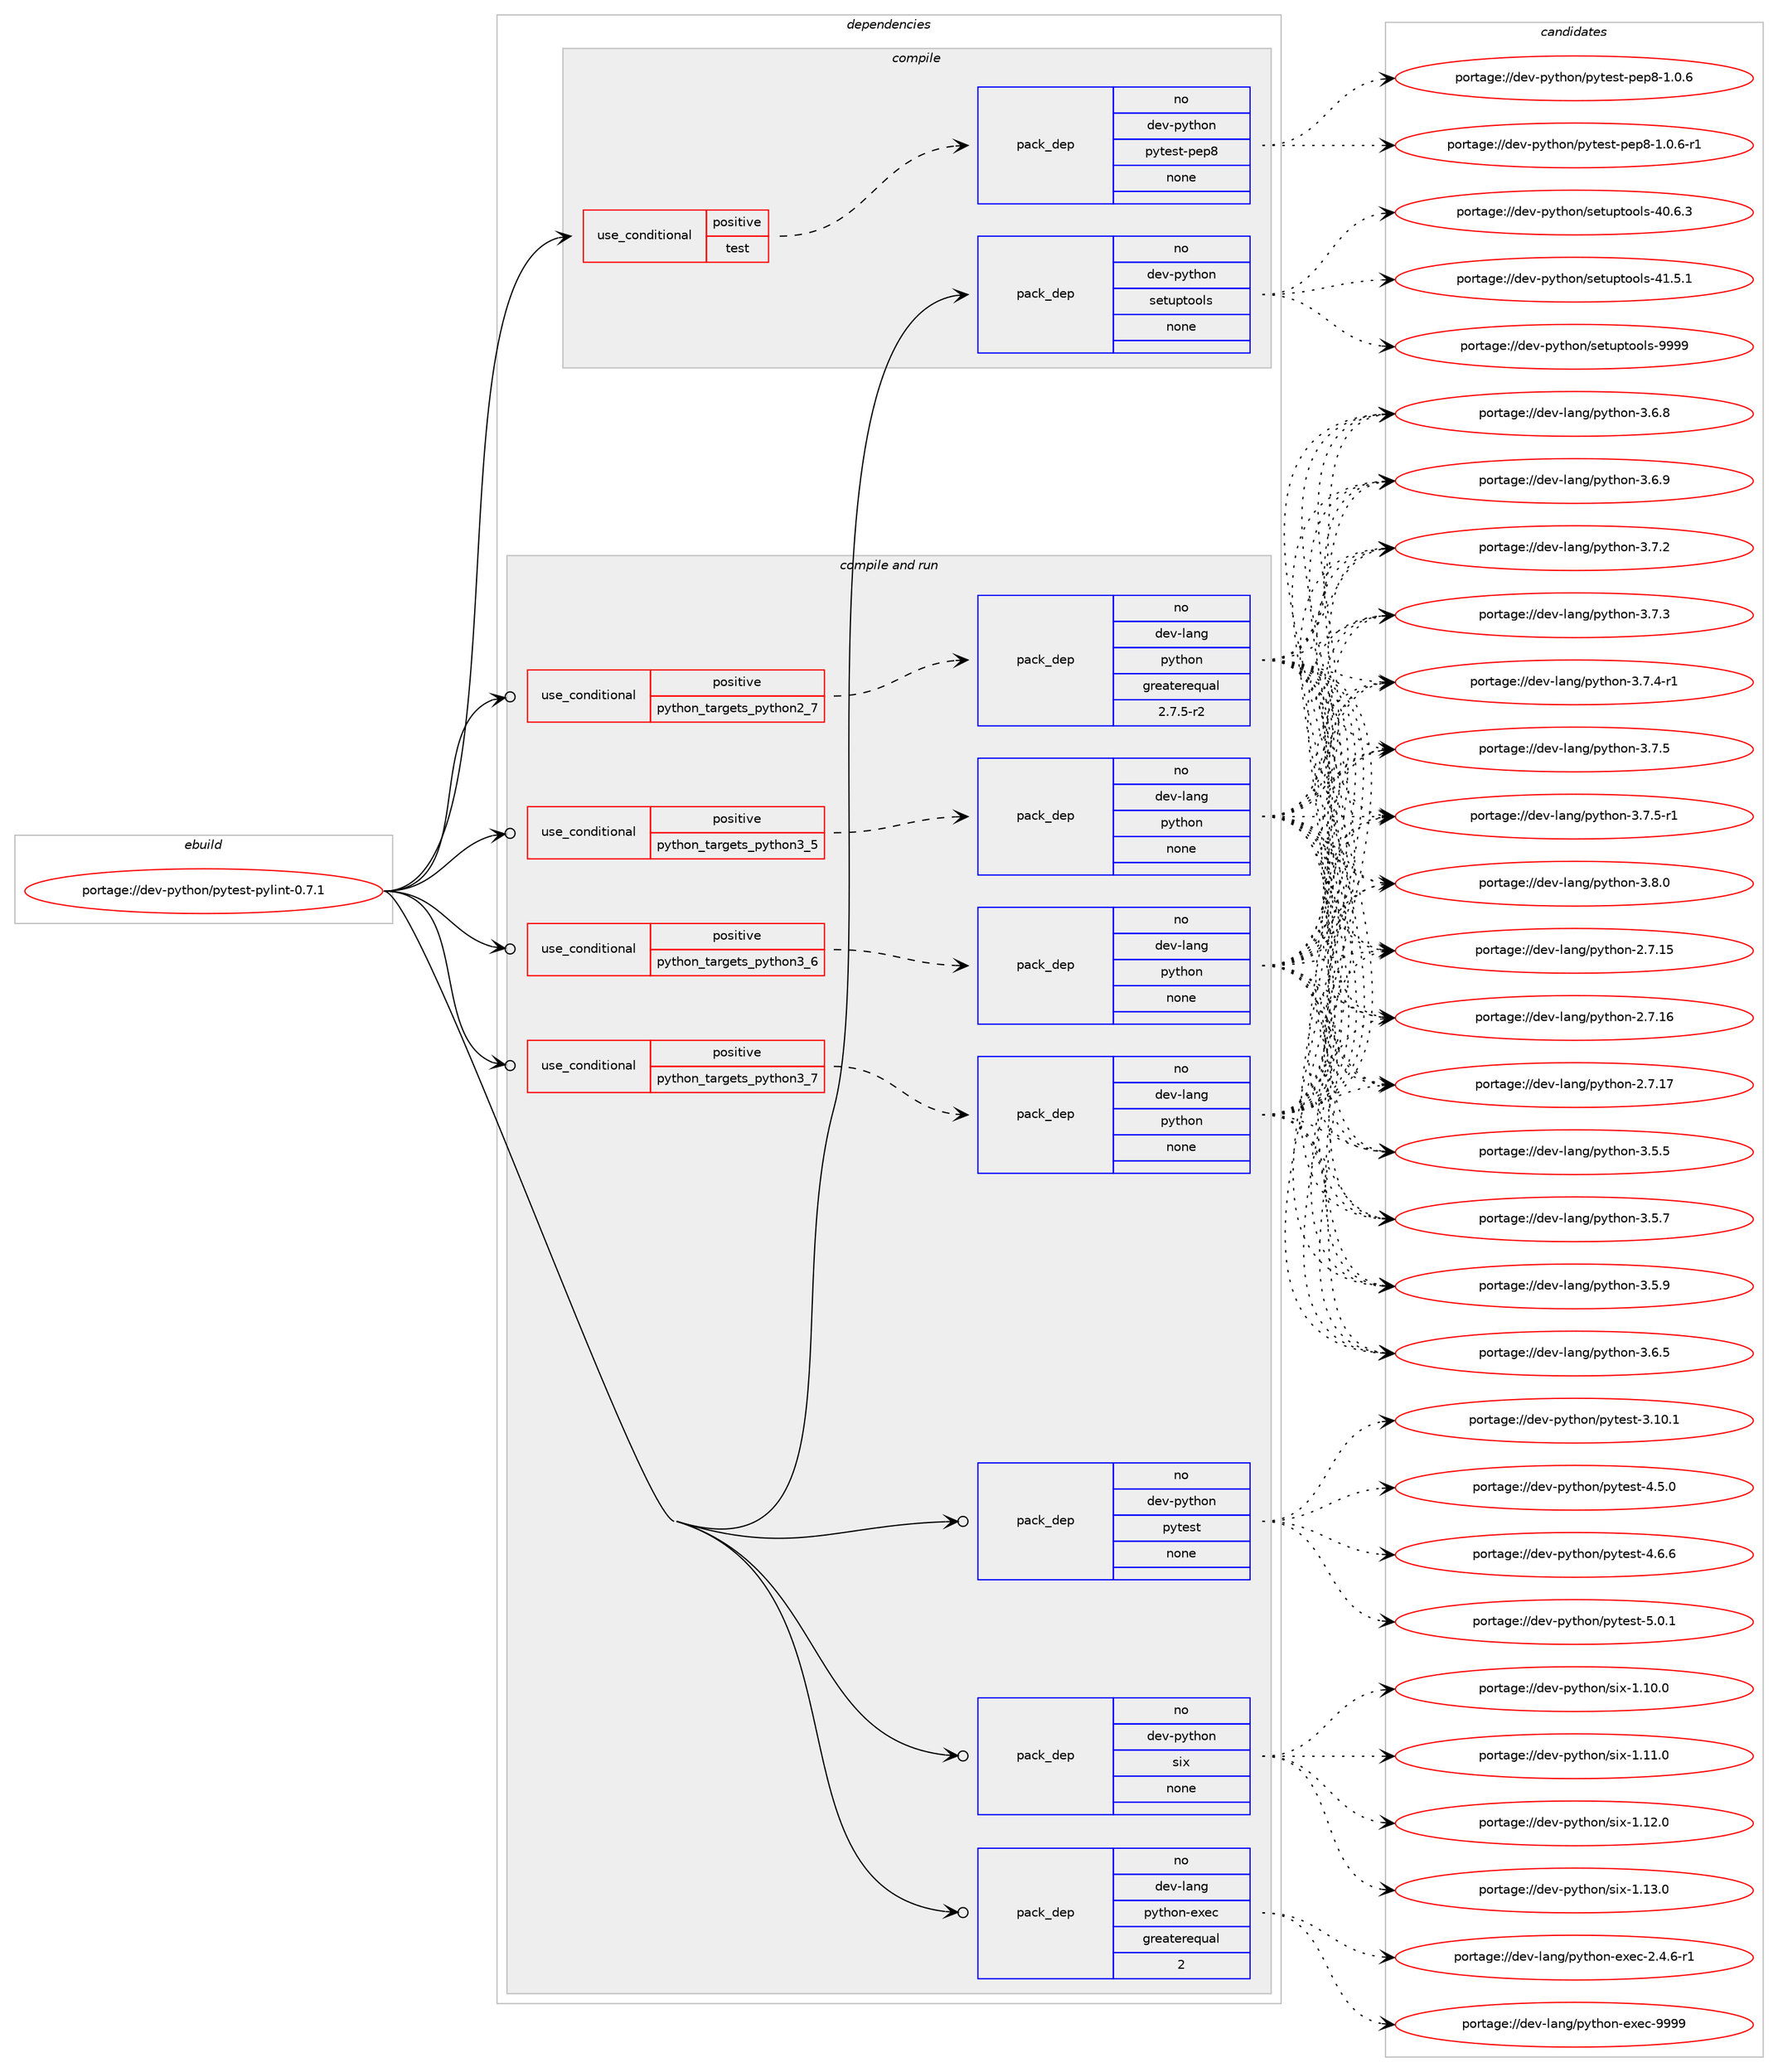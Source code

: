digraph prolog {

# *************
# Graph options
# *************

newrank=true;
concentrate=true;
compound=true;
graph [rankdir=LR,fontname=Helvetica,fontsize=10,ranksep=1.5];#, ranksep=2.5, nodesep=0.2];
edge  [arrowhead=vee];
node  [fontname=Helvetica,fontsize=10];

# **********
# The ebuild
# **********

subgraph cluster_leftcol {
color=gray;
rank=same;
label=<<i>ebuild</i>>;
id [label="portage://dev-python/pytest-pylint-0.7.1", color=red, width=4, href="../dev-python/pytest-pylint-0.7.1.svg"];
}

# ****************
# The dependencies
# ****************

subgraph cluster_midcol {
color=gray;
label=<<i>dependencies</i>>;
subgraph cluster_compile {
fillcolor="#eeeeee";
style=filled;
label=<<i>compile</i>>;
subgraph cond36460 {
dependency164767 [label=<<TABLE BORDER="0" CELLBORDER="1" CELLSPACING="0" CELLPADDING="4"><TR><TD ROWSPAN="3" CELLPADDING="10">use_conditional</TD></TR><TR><TD>positive</TD></TR><TR><TD>test</TD></TR></TABLE>>, shape=none, color=red];
subgraph pack124920 {
dependency164768 [label=<<TABLE BORDER="0" CELLBORDER="1" CELLSPACING="0" CELLPADDING="4" WIDTH="220"><TR><TD ROWSPAN="6" CELLPADDING="30">pack_dep</TD></TR><TR><TD WIDTH="110">no</TD></TR><TR><TD>dev-python</TD></TR><TR><TD>pytest-pep8</TD></TR><TR><TD>none</TD></TR><TR><TD></TD></TR></TABLE>>, shape=none, color=blue];
}
dependency164767:e -> dependency164768:w [weight=20,style="dashed",arrowhead="vee"];
}
id:e -> dependency164767:w [weight=20,style="solid",arrowhead="vee"];
subgraph pack124921 {
dependency164769 [label=<<TABLE BORDER="0" CELLBORDER="1" CELLSPACING="0" CELLPADDING="4" WIDTH="220"><TR><TD ROWSPAN="6" CELLPADDING="30">pack_dep</TD></TR><TR><TD WIDTH="110">no</TD></TR><TR><TD>dev-python</TD></TR><TR><TD>setuptools</TD></TR><TR><TD>none</TD></TR><TR><TD></TD></TR></TABLE>>, shape=none, color=blue];
}
id:e -> dependency164769:w [weight=20,style="solid",arrowhead="vee"];
}
subgraph cluster_compileandrun {
fillcolor="#eeeeee";
style=filled;
label=<<i>compile and run</i>>;
subgraph cond36461 {
dependency164770 [label=<<TABLE BORDER="0" CELLBORDER="1" CELLSPACING="0" CELLPADDING="4"><TR><TD ROWSPAN="3" CELLPADDING="10">use_conditional</TD></TR><TR><TD>positive</TD></TR><TR><TD>python_targets_python2_7</TD></TR></TABLE>>, shape=none, color=red];
subgraph pack124922 {
dependency164771 [label=<<TABLE BORDER="0" CELLBORDER="1" CELLSPACING="0" CELLPADDING="4" WIDTH="220"><TR><TD ROWSPAN="6" CELLPADDING="30">pack_dep</TD></TR><TR><TD WIDTH="110">no</TD></TR><TR><TD>dev-lang</TD></TR><TR><TD>python</TD></TR><TR><TD>greaterequal</TD></TR><TR><TD>2.7.5-r2</TD></TR></TABLE>>, shape=none, color=blue];
}
dependency164770:e -> dependency164771:w [weight=20,style="dashed",arrowhead="vee"];
}
id:e -> dependency164770:w [weight=20,style="solid",arrowhead="odotvee"];
subgraph cond36462 {
dependency164772 [label=<<TABLE BORDER="0" CELLBORDER="1" CELLSPACING="0" CELLPADDING="4"><TR><TD ROWSPAN="3" CELLPADDING="10">use_conditional</TD></TR><TR><TD>positive</TD></TR><TR><TD>python_targets_python3_5</TD></TR></TABLE>>, shape=none, color=red];
subgraph pack124923 {
dependency164773 [label=<<TABLE BORDER="0" CELLBORDER="1" CELLSPACING="0" CELLPADDING="4" WIDTH="220"><TR><TD ROWSPAN="6" CELLPADDING="30">pack_dep</TD></TR><TR><TD WIDTH="110">no</TD></TR><TR><TD>dev-lang</TD></TR><TR><TD>python</TD></TR><TR><TD>none</TD></TR><TR><TD></TD></TR></TABLE>>, shape=none, color=blue];
}
dependency164772:e -> dependency164773:w [weight=20,style="dashed",arrowhead="vee"];
}
id:e -> dependency164772:w [weight=20,style="solid",arrowhead="odotvee"];
subgraph cond36463 {
dependency164774 [label=<<TABLE BORDER="0" CELLBORDER="1" CELLSPACING="0" CELLPADDING="4"><TR><TD ROWSPAN="3" CELLPADDING="10">use_conditional</TD></TR><TR><TD>positive</TD></TR><TR><TD>python_targets_python3_6</TD></TR></TABLE>>, shape=none, color=red];
subgraph pack124924 {
dependency164775 [label=<<TABLE BORDER="0" CELLBORDER="1" CELLSPACING="0" CELLPADDING="4" WIDTH="220"><TR><TD ROWSPAN="6" CELLPADDING="30">pack_dep</TD></TR><TR><TD WIDTH="110">no</TD></TR><TR><TD>dev-lang</TD></TR><TR><TD>python</TD></TR><TR><TD>none</TD></TR><TR><TD></TD></TR></TABLE>>, shape=none, color=blue];
}
dependency164774:e -> dependency164775:w [weight=20,style="dashed",arrowhead="vee"];
}
id:e -> dependency164774:w [weight=20,style="solid",arrowhead="odotvee"];
subgraph cond36464 {
dependency164776 [label=<<TABLE BORDER="0" CELLBORDER="1" CELLSPACING="0" CELLPADDING="4"><TR><TD ROWSPAN="3" CELLPADDING="10">use_conditional</TD></TR><TR><TD>positive</TD></TR><TR><TD>python_targets_python3_7</TD></TR></TABLE>>, shape=none, color=red];
subgraph pack124925 {
dependency164777 [label=<<TABLE BORDER="0" CELLBORDER="1" CELLSPACING="0" CELLPADDING="4" WIDTH="220"><TR><TD ROWSPAN="6" CELLPADDING="30">pack_dep</TD></TR><TR><TD WIDTH="110">no</TD></TR><TR><TD>dev-lang</TD></TR><TR><TD>python</TD></TR><TR><TD>none</TD></TR><TR><TD></TD></TR></TABLE>>, shape=none, color=blue];
}
dependency164776:e -> dependency164777:w [weight=20,style="dashed",arrowhead="vee"];
}
id:e -> dependency164776:w [weight=20,style="solid",arrowhead="odotvee"];
subgraph pack124926 {
dependency164778 [label=<<TABLE BORDER="0" CELLBORDER="1" CELLSPACING="0" CELLPADDING="4" WIDTH="220"><TR><TD ROWSPAN="6" CELLPADDING="30">pack_dep</TD></TR><TR><TD WIDTH="110">no</TD></TR><TR><TD>dev-lang</TD></TR><TR><TD>python-exec</TD></TR><TR><TD>greaterequal</TD></TR><TR><TD>2</TD></TR></TABLE>>, shape=none, color=blue];
}
id:e -> dependency164778:w [weight=20,style="solid",arrowhead="odotvee"];
subgraph pack124927 {
dependency164779 [label=<<TABLE BORDER="0" CELLBORDER="1" CELLSPACING="0" CELLPADDING="4" WIDTH="220"><TR><TD ROWSPAN="6" CELLPADDING="30">pack_dep</TD></TR><TR><TD WIDTH="110">no</TD></TR><TR><TD>dev-python</TD></TR><TR><TD>pytest</TD></TR><TR><TD>none</TD></TR><TR><TD></TD></TR></TABLE>>, shape=none, color=blue];
}
id:e -> dependency164779:w [weight=20,style="solid",arrowhead="odotvee"];
subgraph pack124928 {
dependency164780 [label=<<TABLE BORDER="0" CELLBORDER="1" CELLSPACING="0" CELLPADDING="4" WIDTH="220"><TR><TD ROWSPAN="6" CELLPADDING="30">pack_dep</TD></TR><TR><TD WIDTH="110">no</TD></TR><TR><TD>dev-python</TD></TR><TR><TD>six</TD></TR><TR><TD>none</TD></TR><TR><TD></TD></TR></TABLE>>, shape=none, color=blue];
}
id:e -> dependency164780:w [weight=20,style="solid",arrowhead="odotvee"];
}
subgraph cluster_run {
fillcolor="#eeeeee";
style=filled;
label=<<i>run</i>>;
}
}

# **************
# The candidates
# **************

subgraph cluster_choices {
rank=same;
color=gray;
label=<<i>candidates</i>>;

subgraph choice124920 {
color=black;
nodesep=1;
choiceportage10010111845112121116104111110471121211161011151164511210111256454946484654 [label="portage://dev-python/pytest-pep8-1.0.6", color=red, width=4,href="../dev-python/pytest-pep8-1.0.6.svg"];
choiceportage100101118451121211161041111104711212111610111511645112101112564549464846544511449 [label="portage://dev-python/pytest-pep8-1.0.6-r1", color=red, width=4,href="../dev-python/pytest-pep8-1.0.6-r1.svg"];
dependency164768:e -> choiceportage10010111845112121116104111110471121211161011151164511210111256454946484654:w [style=dotted,weight="100"];
dependency164768:e -> choiceportage100101118451121211161041111104711212111610111511645112101112564549464846544511449:w [style=dotted,weight="100"];
}
subgraph choice124921 {
color=black;
nodesep=1;
choiceportage100101118451121211161041111104711510111611711211611111110811545524846544651 [label="portage://dev-python/setuptools-40.6.3", color=red, width=4,href="../dev-python/setuptools-40.6.3.svg"];
choiceportage100101118451121211161041111104711510111611711211611111110811545524946534649 [label="portage://dev-python/setuptools-41.5.1", color=red, width=4,href="../dev-python/setuptools-41.5.1.svg"];
choiceportage10010111845112121116104111110471151011161171121161111111081154557575757 [label="portage://dev-python/setuptools-9999", color=red, width=4,href="../dev-python/setuptools-9999.svg"];
dependency164769:e -> choiceportage100101118451121211161041111104711510111611711211611111110811545524846544651:w [style=dotted,weight="100"];
dependency164769:e -> choiceportage100101118451121211161041111104711510111611711211611111110811545524946534649:w [style=dotted,weight="100"];
dependency164769:e -> choiceportage10010111845112121116104111110471151011161171121161111111081154557575757:w [style=dotted,weight="100"];
}
subgraph choice124922 {
color=black;
nodesep=1;
choiceportage10010111845108971101034711212111610411111045504655464953 [label="portage://dev-lang/python-2.7.15", color=red, width=4,href="../dev-lang/python-2.7.15.svg"];
choiceportage10010111845108971101034711212111610411111045504655464954 [label="portage://dev-lang/python-2.7.16", color=red, width=4,href="../dev-lang/python-2.7.16.svg"];
choiceportage10010111845108971101034711212111610411111045504655464955 [label="portage://dev-lang/python-2.7.17", color=red, width=4,href="../dev-lang/python-2.7.17.svg"];
choiceportage100101118451089711010347112121116104111110455146534653 [label="portage://dev-lang/python-3.5.5", color=red, width=4,href="../dev-lang/python-3.5.5.svg"];
choiceportage100101118451089711010347112121116104111110455146534655 [label="portage://dev-lang/python-3.5.7", color=red, width=4,href="../dev-lang/python-3.5.7.svg"];
choiceportage100101118451089711010347112121116104111110455146534657 [label="portage://dev-lang/python-3.5.9", color=red, width=4,href="../dev-lang/python-3.5.9.svg"];
choiceportage100101118451089711010347112121116104111110455146544653 [label="portage://dev-lang/python-3.6.5", color=red, width=4,href="../dev-lang/python-3.6.5.svg"];
choiceportage100101118451089711010347112121116104111110455146544656 [label="portage://dev-lang/python-3.6.8", color=red, width=4,href="../dev-lang/python-3.6.8.svg"];
choiceportage100101118451089711010347112121116104111110455146544657 [label="portage://dev-lang/python-3.6.9", color=red, width=4,href="../dev-lang/python-3.6.9.svg"];
choiceportage100101118451089711010347112121116104111110455146554650 [label="portage://dev-lang/python-3.7.2", color=red, width=4,href="../dev-lang/python-3.7.2.svg"];
choiceportage100101118451089711010347112121116104111110455146554651 [label="portage://dev-lang/python-3.7.3", color=red, width=4,href="../dev-lang/python-3.7.3.svg"];
choiceportage1001011184510897110103471121211161041111104551465546524511449 [label="portage://dev-lang/python-3.7.4-r1", color=red, width=4,href="../dev-lang/python-3.7.4-r1.svg"];
choiceportage100101118451089711010347112121116104111110455146554653 [label="portage://dev-lang/python-3.7.5", color=red, width=4,href="../dev-lang/python-3.7.5.svg"];
choiceportage1001011184510897110103471121211161041111104551465546534511449 [label="portage://dev-lang/python-3.7.5-r1", color=red, width=4,href="../dev-lang/python-3.7.5-r1.svg"];
choiceportage100101118451089711010347112121116104111110455146564648 [label="portage://dev-lang/python-3.8.0", color=red, width=4,href="../dev-lang/python-3.8.0.svg"];
dependency164771:e -> choiceportage10010111845108971101034711212111610411111045504655464953:w [style=dotted,weight="100"];
dependency164771:e -> choiceportage10010111845108971101034711212111610411111045504655464954:w [style=dotted,weight="100"];
dependency164771:e -> choiceportage10010111845108971101034711212111610411111045504655464955:w [style=dotted,weight="100"];
dependency164771:e -> choiceportage100101118451089711010347112121116104111110455146534653:w [style=dotted,weight="100"];
dependency164771:e -> choiceportage100101118451089711010347112121116104111110455146534655:w [style=dotted,weight="100"];
dependency164771:e -> choiceportage100101118451089711010347112121116104111110455146534657:w [style=dotted,weight="100"];
dependency164771:e -> choiceportage100101118451089711010347112121116104111110455146544653:w [style=dotted,weight="100"];
dependency164771:e -> choiceportage100101118451089711010347112121116104111110455146544656:w [style=dotted,weight="100"];
dependency164771:e -> choiceportage100101118451089711010347112121116104111110455146544657:w [style=dotted,weight="100"];
dependency164771:e -> choiceportage100101118451089711010347112121116104111110455146554650:w [style=dotted,weight="100"];
dependency164771:e -> choiceportage100101118451089711010347112121116104111110455146554651:w [style=dotted,weight="100"];
dependency164771:e -> choiceportage1001011184510897110103471121211161041111104551465546524511449:w [style=dotted,weight="100"];
dependency164771:e -> choiceportage100101118451089711010347112121116104111110455146554653:w [style=dotted,weight="100"];
dependency164771:e -> choiceportage1001011184510897110103471121211161041111104551465546534511449:w [style=dotted,weight="100"];
dependency164771:e -> choiceportage100101118451089711010347112121116104111110455146564648:w [style=dotted,weight="100"];
}
subgraph choice124923 {
color=black;
nodesep=1;
choiceportage10010111845108971101034711212111610411111045504655464953 [label="portage://dev-lang/python-2.7.15", color=red, width=4,href="../dev-lang/python-2.7.15.svg"];
choiceportage10010111845108971101034711212111610411111045504655464954 [label="portage://dev-lang/python-2.7.16", color=red, width=4,href="../dev-lang/python-2.7.16.svg"];
choiceportage10010111845108971101034711212111610411111045504655464955 [label="portage://dev-lang/python-2.7.17", color=red, width=4,href="../dev-lang/python-2.7.17.svg"];
choiceportage100101118451089711010347112121116104111110455146534653 [label="portage://dev-lang/python-3.5.5", color=red, width=4,href="../dev-lang/python-3.5.5.svg"];
choiceportage100101118451089711010347112121116104111110455146534655 [label="portage://dev-lang/python-3.5.7", color=red, width=4,href="../dev-lang/python-3.5.7.svg"];
choiceportage100101118451089711010347112121116104111110455146534657 [label="portage://dev-lang/python-3.5.9", color=red, width=4,href="../dev-lang/python-3.5.9.svg"];
choiceportage100101118451089711010347112121116104111110455146544653 [label="portage://dev-lang/python-3.6.5", color=red, width=4,href="../dev-lang/python-3.6.5.svg"];
choiceportage100101118451089711010347112121116104111110455146544656 [label="portage://dev-lang/python-3.6.8", color=red, width=4,href="../dev-lang/python-3.6.8.svg"];
choiceportage100101118451089711010347112121116104111110455146544657 [label="portage://dev-lang/python-3.6.9", color=red, width=4,href="../dev-lang/python-3.6.9.svg"];
choiceportage100101118451089711010347112121116104111110455146554650 [label="portage://dev-lang/python-3.7.2", color=red, width=4,href="../dev-lang/python-3.7.2.svg"];
choiceportage100101118451089711010347112121116104111110455146554651 [label="portage://dev-lang/python-3.7.3", color=red, width=4,href="../dev-lang/python-3.7.3.svg"];
choiceportage1001011184510897110103471121211161041111104551465546524511449 [label="portage://dev-lang/python-3.7.4-r1", color=red, width=4,href="../dev-lang/python-3.7.4-r1.svg"];
choiceportage100101118451089711010347112121116104111110455146554653 [label="portage://dev-lang/python-3.7.5", color=red, width=4,href="../dev-lang/python-3.7.5.svg"];
choiceportage1001011184510897110103471121211161041111104551465546534511449 [label="portage://dev-lang/python-3.7.5-r1", color=red, width=4,href="../dev-lang/python-3.7.5-r1.svg"];
choiceportage100101118451089711010347112121116104111110455146564648 [label="portage://dev-lang/python-3.8.0", color=red, width=4,href="../dev-lang/python-3.8.0.svg"];
dependency164773:e -> choiceportage10010111845108971101034711212111610411111045504655464953:w [style=dotted,weight="100"];
dependency164773:e -> choiceportage10010111845108971101034711212111610411111045504655464954:w [style=dotted,weight="100"];
dependency164773:e -> choiceportage10010111845108971101034711212111610411111045504655464955:w [style=dotted,weight="100"];
dependency164773:e -> choiceportage100101118451089711010347112121116104111110455146534653:w [style=dotted,weight="100"];
dependency164773:e -> choiceportage100101118451089711010347112121116104111110455146534655:w [style=dotted,weight="100"];
dependency164773:e -> choiceportage100101118451089711010347112121116104111110455146534657:w [style=dotted,weight="100"];
dependency164773:e -> choiceportage100101118451089711010347112121116104111110455146544653:w [style=dotted,weight="100"];
dependency164773:e -> choiceportage100101118451089711010347112121116104111110455146544656:w [style=dotted,weight="100"];
dependency164773:e -> choiceportage100101118451089711010347112121116104111110455146544657:w [style=dotted,weight="100"];
dependency164773:e -> choiceportage100101118451089711010347112121116104111110455146554650:w [style=dotted,weight="100"];
dependency164773:e -> choiceportage100101118451089711010347112121116104111110455146554651:w [style=dotted,weight="100"];
dependency164773:e -> choiceportage1001011184510897110103471121211161041111104551465546524511449:w [style=dotted,weight="100"];
dependency164773:e -> choiceportage100101118451089711010347112121116104111110455146554653:w [style=dotted,weight="100"];
dependency164773:e -> choiceportage1001011184510897110103471121211161041111104551465546534511449:w [style=dotted,weight="100"];
dependency164773:e -> choiceportage100101118451089711010347112121116104111110455146564648:w [style=dotted,weight="100"];
}
subgraph choice124924 {
color=black;
nodesep=1;
choiceportage10010111845108971101034711212111610411111045504655464953 [label="portage://dev-lang/python-2.7.15", color=red, width=4,href="../dev-lang/python-2.7.15.svg"];
choiceportage10010111845108971101034711212111610411111045504655464954 [label="portage://dev-lang/python-2.7.16", color=red, width=4,href="../dev-lang/python-2.7.16.svg"];
choiceportage10010111845108971101034711212111610411111045504655464955 [label="portage://dev-lang/python-2.7.17", color=red, width=4,href="../dev-lang/python-2.7.17.svg"];
choiceportage100101118451089711010347112121116104111110455146534653 [label="portage://dev-lang/python-3.5.5", color=red, width=4,href="../dev-lang/python-3.5.5.svg"];
choiceportage100101118451089711010347112121116104111110455146534655 [label="portage://dev-lang/python-3.5.7", color=red, width=4,href="../dev-lang/python-3.5.7.svg"];
choiceportage100101118451089711010347112121116104111110455146534657 [label="portage://dev-lang/python-3.5.9", color=red, width=4,href="../dev-lang/python-3.5.9.svg"];
choiceportage100101118451089711010347112121116104111110455146544653 [label="portage://dev-lang/python-3.6.5", color=red, width=4,href="../dev-lang/python-3.6.5.svg"];
choiceportage100101118451089711010347112121116104111110455146544656 [label="portage://dev-lang/python-3.6.8", color=red, width=4,href="../dev-lang/python-3.6.8.svg"];
choiceportage100101118451089711010347112121116104111110455146544657 [label="portage://dev-lang/python-3.6.9", color=red, width=4,href="../dev-lang/python-3.6.9.svg"];
choiceportage100101118451089711010347112121116104111110455146554650 [label="portage://dev-lang/python-3.7.2", color=red, width=4,href="../dev-lang/python-3.7.2.svg"];
choiceportage100101118451089711010347112121116104111110455146554651 [label="portage://dev-lang/python-3.7.3", color=red, width=4,href="../dev-lang/python-3.7.3.svg"];
choiceportage1001011184510897110103471121211161041111104551465546524511449 [label="portage://dev-lang/python-3.7.4-r1", color=red, width=4,href="../dev-lang/python-3.7.4-r1.svg"];
choiceportage100101118451089711010347112121116104111110455146554653 [label="portage://dev-lang/python-3.7.5", color=red, width=4,href="../dev-lang/python-3.7.5.svg"];
choiceportage1001011184510897110103471121211161041111104551465546534511449 [label="portage://dev-lang/python-3.7.5-r1", color=red, width=4,href="../dev-lang/python-3.7.5-r1.svg"];
choiceportage100101118451089711010347112121116104111110455146564648 [label="portage://dev-lang/python-3.8.0", color=red, width=4,href="../dev-lang/python-3.8.0.svg"];
dependency164775:e -> choiceportage10010111845108971101034711212111610411111045504655464953:w [style=dotted,weight="100"];
dependency164775:e -> choiceportage10010111845108971101034711212111610411111045504655464954:w [style=dotted,weight="100"];
dependency164775:e -> choiceportage10010111845108971101034711212111610411111045504655464955:w [style=dotted,weight="100"];
dependency164775:e -> choiceportage100101118451089711010347112121116104111110455146534653:w [style=dotted,weight="100"];
dependency164775:e -> choiceportage100101118451089711010347112121116104111110455146534655:w [style=dotted,weight="100"];
dependency164775:e -> choiceportage100101118451089711010347112121116104111110455146534657:w [style=dotted,weight="100"];
dependency164775:e -> choiceportage100101118451089711010347112121116104111110455146544653:w [style=dotted,weight="100"];
dependency164775:e -> choiceportage100101118451089711010347112121116104111110455146544656:w [style=dotted,weight="100"];
dependency164775:e -> choiceportage100101118451089711010347112121116104111110455146544657:w [style=dotted,weight="100"];
dependency164775:e -> choiceportage100101118451089711010347112121116104111110455146554650:w [style=dotted,weight="100"];
dependency164775:e -> choiceportage100101118451089711010347112121116104111110455146554651:w [style=dotted,weight="100"];
dependency164775:e -> choiceportage1001011184510897110103471121211161041111104551465546524511449:w [style=dotted,weight="100"];
dependency164775:e -> choiceportage100101118451089711010347112121116104111110455146554653:w [style=dotted,weight="100"];
dependency164775:e -> choiceportage1001011184510897110103471121211161041111104551465546534511449:w [style=dotted,weight="100"];
dependency164775:e -> choiceportage100101118451089711010347112121116104111110455146564648:w [style=dotted,weight="100"];
}
subgraph choice124925 {
color=black;
nodesep=1;
choiceportage10010111845108971101034711212111610411111045504655464953 [label="portage://dev-lang/python-2.7.15", color=red, width=4,href="../dev-lang/python-2.7.15.svg"];
choiceportage10010111845108971101034711212111610411111045504655464954 [label="portage://dev-lang/python-2.7.16", color=red, width=4,href="../dev-lang/python-2.7.16.svg"];
choiceportage10010111845108971101034711212111610411111045504655464955 [label="portage://dev-lang/python-2.7.17", color=red, width=4,href="../dev-lang/python-2.7.17.svg"];
choiceportage100101118451089711010347112121116104111110455146534653 [label="portage://dev-lang/python-3.5.5", color=red, width=4,href="../dev-lang/python-3.5.5.svg"];
choiceportage100101118451089711010347112121116104111110455146534655 [label="portage://dev-lang/python-3.5.7", color=red, width=4,href="../dev-lang/python-3.5.7.svg"];
choiceportage100101118451089711010347112121116104111110455146534657 [label="portage://dev-lang/python-3.5.9", color=red, width=4,href="../dev-lang/python-3.5.9.svg"];
choiceportage100101118451089711010347112121116104111110455146544653 [label="portage://dev-lang/python-3.6.5", color=red, width=4,href="../dev-lang/python-3.6.5.svg"];
choiceportage100101118451089711010347112121116104111110455146544656 [label="portage://dev-lang/python-3.6.8", color=red, width=4,href="../dev-lang/python-3.6.8.svg"];
choiceportage100101118451089711010347112121116104111110455146544657 [label="portage://dev-lang/python-3.6.9", color=red, width=4,href="../dev-lang/python-3.6.9.svg"];
choiceportage100101118451089711010347112121116104111110455146554650 [label="portage://dev-lang/python-3.7.2", color=red, width=4,href="../dev-lang/python-3.7.2.svg"];
choiceportage100101118451089711010347112121116104111110455146554651 [label="portage://dev-lang/python-3.7.3", color=red, width=4,href="../dev-lang/python-3.7.3.svg"];
choiceportage1001011184510897110103471121211161041111104551465546524511449 [label="portage://dev-lang/python-3.7.4-r1", color=red, width=4,href="../dev-lang/python-3.7.4-r1.svg"];
choiceportage100101118451089711010347112121116104111110455146554653 [label="portage://dev-lang/python-3.7.5", color=red, width=4,href="../dev-lang/python-3.7.5.svg"];
choiceportage1001011184510897110103471121211161041111104551465546534511449 [label="portage://dev-lang/python-3.7.5-r1", color=red, width=4,href="../dev-lang/python-3.7.5-r1.svg"];
choiceportage100101118451089711010347112121116104111110455146564648 [label="portage://dev-lang/python-3.8.0", color=red, width=4,href="../dev-lang/python-3.8.0.svg"];
dependency164777:e -> choiceportage10010111845108971101034711212111610411111045504655464953:w [style=dotted,weight="100"];
dependency164777:e -> choiceportage10010111845108971101034711212111610411111045504655464954:w [style=dotted,weight="100"];
dependency164777:e -> choiceportage10010111845108971101034711212111610411111045504655464955:w [style=dotted,weight="100"];
dependency164777:e -> choiceportage100101118451089711010347112121116104111110455146534653:w [style=dotted,weight="100"];
dependency164777:e -> choiceportage100101118451089711010347112121116104111110455146534655:w [style=dotted,weight="100"];
dependency164777:e -> choiceportage100101118451089711010347112121116104111110455146534657:w [style=dotted,weight="100"];
dependency164777:e -> choiceportage100101118451089711010347112121116104111110455146544653:w [style=dotted,weight="100"];
dependency164777:e -> choiceportage100101118451089711010347112121116104111110455146544656:w [style=dotted,weight="100"];
dependency164777:e -> choiceportage100101118451089711010347112121116104111110455146544657:w [style=dotted,weight="100"];
dependency164777:e -> choiceportage100101118451089711010347112121116104111110455146554650:w [style=dotted,weight="100"];
dependency164777:e -> choiceportage100101118451089711010347112121116104111110455146554651:w [style=dotted,weight="100"];
dependency164777:e -> choiceportage1001011184510897110103471121211161041111104551465546524511449:w [style=dotted,weight="100"];
dependency164777:e -> choiceportage100101118451089711010347112121116104111110455146554653:w [style=dotted,weight="100"];
dependency164777:e -> choiceportage1001011184510897110103471121211161041111104551465546534511449:w [style=dotted,weight="100"];
dependency164777:e -> choiceportage100101118451089711010347112121116104111110455146564648:w [style=dotted,weight="100"];
}
subgraph choice124926 {
color=black;
nodesep=1;
choiceportage10010111845108971101034711212111610411111045101120101994550465246544511449 [label="portage://dev-lang/python-exec-2.4.6-r1", color=red, width=4,href="../dev-lang/python-exec-2.4.6-r1.svg"];
choiceportage10010111845108971101034711212111610411111045101120101994557575757 [label="portage://dev-lang/python-exec-9999", color=red, width=4,href="../dev-lang/python-exec-9999.svg"];
dependency164778:e -> choiceportage10010111845108971101034711212111610411111045101120101994550465246544511449:w [style=dotted,weight="100"];
dependency164778:e -> choiceportage10010111845108971101034711212111610411111045101120101994557575757:w [style=dotted,weight="100"];
}
subgraph choice124927 {
color=black;
nodesep=1;
choiceportage100101118451121211161041111104711212111610111511645514649484649 [label="portage://dev-python/pytest-3.10.1", color=red, width=4,href="../dev-python/pytest-3.10.1.svg"];
choiceportage1001011184511212111610411111047112121116101115116455246534648 [label="portage://dev-python/pytest-4.5.0", color=red, width=4,href="../dev-python/pytest-4.5.0.svg"];
choiceportage1001011184511212111610411111047112121116101115116455246544654 [label="portage://dev-python/pytest-4.6.6", color=red, width=4,href="../dev-python/pytest-4.6.6.svg"];
choiceportage1001011184511212111610411111047112121116101115116455346484649 [label="portage://dev-python/pytest-5.0.1", color=red, width=4,href="../dev-python/pytest-5.0.1.svg"];
dependency164779:e -> choiceportage100101118451121211161041111104711212111610111511645514649484649:w [style=dotted,weight="100"];
dependency164779:e -> choiceportage1001011184511212111610411111047112121116101115116455246534648:w [style=dotted,weight="100"];
dependency164779:e -> choiceportage1001011184511212111610411111047112121116101115116455246544654:w [style=dotted,weight="100"];
dependency164779:e -> choiceportage1001011184511212111610411111047112121116101115116455346484649:w [style=dotted,weight="100"];
}
subgraph choice124928 {
color=black;
nodesep=1;
choiceportage100101118451121211161041111104711510512045494649484648 [label="portage://dev-python/six-1.10.0", color=red, width=4,href="../dev-python/six-1.10.0.svg"];
choiceportage100101118451121211161041111104711510512045494649494648 [label="portage://dev-python/six-1.11.0", color=red, width=4,href="../dev-python/six-1.11.0.svg"];
choiceportage100101118451121211161041111104711510512045494649504648 [label="portage://dev-python/six-1.12.0", color=red, width=4,href="../dev-python/six-1.12.0.svg"];
choiceportage100101118451121211161041111104711510512045494649514648 [label="portage://dev-python/six-1.13.0", color=red, width=4,href="../dev-python/six-1.13.0.svg"];
dependency164780:e -> choiceportage100101118451121211161041111104711510512045494649484648:w [style=dotted,weight="100"];
dependency164780:e -> choiceportage100101118451121211161041111104711510512045494649494648:w [style=dotted,weight="100"];
dependency164780:e -> choiceportage100101118451121211161041111104711510512045494649504648:w [style=dotted,weight="100"];
dependency164780:e -> choiceportage100101118451121211161041111104711510512045494649514648:w [style=dotted,weight="100"];
}
}

}
